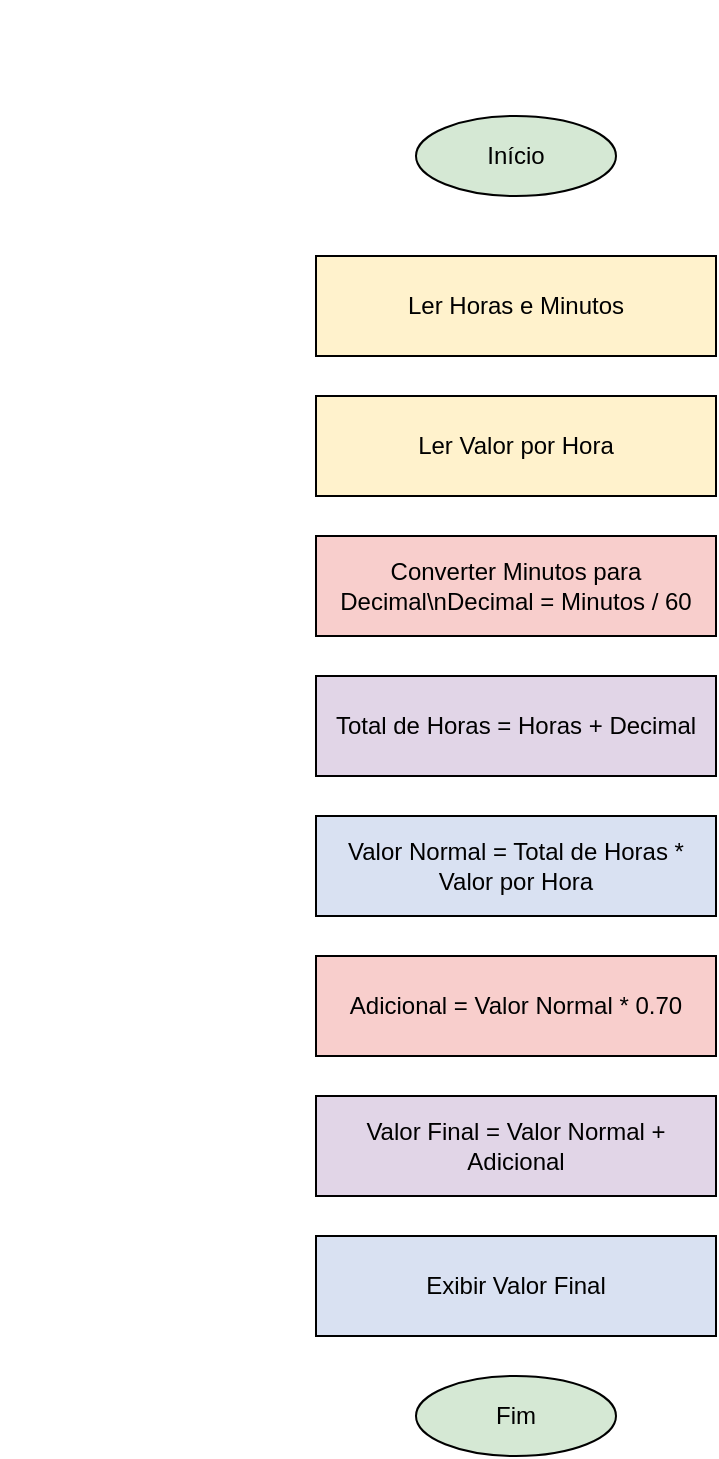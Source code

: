 <mxfile version="26.1.3">
  <diagram name="Página-1" id="1aAjVZ23Xjj-8cTikm9p">
    <mxGraphModel dx="24749" dy="17072" grid="1" gridSize="10" guides="1" tooltips="1" connect="1" arrows="1" fold="1" page="1" pageScale="1" pageWidth="827" pageHeight="1169" math="0" shadow="0">
      <root>
        <mxCell id="0" />
        <mxCell id="1" parent="0" />
        <mxCell id="-JXTvGFog8CRMXQT7D89-11" style="edgeStyle=orthogonalEdgeStyle;" edge="1" parent="1" source="-JXTvGFog8CRMXQT7D89-1" target="-JXTvGFog8CRMXQT7D89-2" />
        <mxCell id="-JXTvGFog8CRMXQT7D89-12" style="edgeStyle=orthogonalEdgeStyle;" edge="1" parent="1" source="-JXTvGFog8CRMXQT7D89-2" target="-JXTvGFog8CRMXQT7D89-3" />
        <mxCell id="-JXTvGFog8CRMXQT7D89-13" style="edgeStyle=orthogonalEdgeStyle;" edge="1" parent="1" source="-JXTvGFog8CRMXQT7D89-3" target="-JXTvGFog8CRMXQT7D89-4" />
        <mxCell id="-JXTvGFog8CRMXQT7D89-14" style="edgeStyle=orthogonalEdgeStyle;" edge="1" parent="1" source="-JXTvGFog8CRMXQT7D89-4" target="-JXTvGFog8CRMXQT7D89-5" />
        <mxCell id="-JXTvGFog8CRMXQT7D89-15" style="edgeStyle=orthogonalEdgeStyle;" edge="1" parent="1" source="-JXTvGFog8CRMXQT7D89-5" target="-JXTvGFog8CRMXQT7D89-6" />
        <mxCell id="-JXTvGFog8CRMXQT7D89-16" style="edgeStyle=orthogonalEdgeStyle;" edge="1" parent="1" source="-JXTvGFog8CRMXQT7D89-6" target="-JXTvGFog8CRMXQT7D89-7" />
        <mxCell id="-JXTvGFog8CRMXQT7D89-17" style="edgeStyle=orthogonalEdgeStyle;" edge="1" parent="1" source="-JXTvGFog8CRMXQT7D89-7" target="-JXTvGFog8CRMXQT7D89-8" />
        <mxCell id="-JXTvGFog8CRMXQT7D89-18" style="edgeStyle=orthogonalEdgeStyle;" edge="1" parent="1" source="-JXTvGFog8CRMXQT7D89-8" target="-JXTvGFog8CRMXQT7D89-9" />
        <mxCell id="-JXTvGFog8CRMXQT7D89-19" style="edgeStyle=orthogonalEdgeStyle;" edge="1" parent="1" source="-JXTvGFog8CRMXQT7D89-9" target="-JXTvGFog8CRMXQT7D89-10" />
        <mxCell id="-JXTvGFog8CRMXQT7D89-21" value="Início" style="ellipse;whiteSpace=wrap;fillColor=#D5E8D4" vertex="1" parent="1">
          <mxGeometry x="200" y="50" width="100" height="40" as="geometry" />
        </mxCell>
        <mxCell id="-JXTvGFog8CRMXQT7D89-22" value="Ler Horas e Minutos" style="rectangle;whiteSpace=wrap;fillColor=#FFF2CC" vertex="1" parent="1">
          <mxGeometry x="150" y="120" width="200" height="50" as="geometry" />
        </mxCell>
        <mxCell id="-JXTvGFog8CRMXQT7D89-23" value="Ler Valor por Hora" style="rectangle;whiteSpace=wrap;fillColor=#FFF2CC" vertex="1" parent="1">
          <mxGeometry x="150" y="190" width="200" height="50" as="geometry" />
        </mxCell>
        <mxCell id="-JXTvGFog8CRMXQT7D89-24" value="Converter Minutos para Decimal\nDecimal = Minutos / 60" style="rectangle;whiteSpace=wrap;fillColor=#F8CECC" vertex="1" parent="1">
          <mxGeometry x="150" y="260" width="200" height="50" as="geometry" />
        </mxCell>
        <mxCell id="-JXTvGFog8CRMXQT7D89-25" value="Total de Horas = Horas + Decimal" style="rectangle;whiteSpace=wrap;fillColor=#E1D5E7" vertex="1" parent="1">
          <mxGeometry x="150" y="330" width="200" height="50" as="geometry" />
        </mxCell>
        <mxCell id="-JXTvGFog8CRMXQT7D89-26" value="Valor Normal = Total de Horas * Valor por Hora" style="rectangle;whiteSpace=wrap;fillColor=#D9E1F2" vertex="1" parent="1">
          <mxGeometry x="150" y="400" width="200" height="50" as="geometry" />
        </mxCell>
        <mxCell id="-JXTvGFog8CRMXQT7D89-27" value="Adicional = Valor Normal * 0.70" style="rectangle;whiteSpace=wrap;fillColor=#F8CECC" vertex="1" parent="1">
          <mxGeometry x="150" y="470" width="200" height="50" as="geometry" />
        </mxCell>
        <mxCell id="-JXTvGFog8CRMXQT7D89-28" value="Valor Final = Valor Normal + Adicional" style="rectangle;whiteSpace=wrap;fillColor=#E1D5E7" vertex="1" parent="1">
          <mxGeometry x="150" y="540" width="200" height="50" as="geometry" />
        </mxCell>
        <mxCell id="-JXTvGFog8CRMXQT7D89-29" value="Exibir Valor Final" style="rectangle;whiteSpace=wrap;fillColor=#D9E1F2" vertex="1" parent="1">
          <mxGeometry x="150" y="610" width="200" height="50" as="geometry" />
        </mxCell>
        <mxCell id="-JXTvGFog8CRMXQT7D89-30" value="Fim" style="ellipse;whiteSpace=wrap;fillColor=#D5E8D4" vertex="1" parent="1">
          <mxGeometry x="200" y="680" width="100" height="40" as="geometry" />
        </mxCell>
        <mxCell id="-JXTvGFog8CRMXQT7D89-31" edge="1" parent="1" source="-JXTvGFog8CRMXQT7D89-21" target="-JXTvGFog8CRMXQT7D89-22" />
        <mxCell id="-JXTvGFog8CRMXQT7D89-32" edge="1" parent="1" source="-JXTvGFog8CRMXQT7D89-22" target="-JXTvGFog8CRMXQT7D89-23" />
        <mxCell id="-JXTvGFog8CRMXQT7D89-33" edge="1" parent="1" source="-JXTvGFog8CRMXQT7D89-23" target="-JXTvGFog8CRMXQT7D89-24" />
        <mxCell id="-JXTvGFog8CRMXQT7D89-34" edge="1" parent="1" source="-JXTvGFog8CRMXQT7D89-24" target="-JXTvGFog8CRMXQT7D89-25" />
        <mxCell id="-JXTvGFog8CRMXQT7D89-35" edge="1" parent="1" source="-JXTvGFog8CRMXQT7D89-25" target="-JXTvGFog8CRMXQT7D89-26" />
        <mxCell id="-JXTvGFog8CRMXQT7D89-36" edge="1" parent="1" source="-JXTvGFog8CRMXQT7D89-26" target="-JXTvGFog8CRMXQT7D89-27" />
        <mxCell id="-JXTvGFog8CRMXQT7D89-37" edge="1" parent="1" source="-JXTvGFog8CRMXQT7D89-27" target="-JXTvGFog8CRMXQT7D89-28" />
        <mxCell id="-JXTvGFog8CRMXQT7D89-38" edge="1" parent="1" source="-JXTvGFog8CRMXQT7D89-28" target="-JXTvGFog8CRMXQT7D89-29" />
        <mxCell id="-JXTvGFog8CRMXQT7D89-39" edge="1" parent="1" source="-JXTvGFog8CRMXQT7D89-29" target="-JXTvGFog8CRMXQT7D89-30" />
      </root>
    </mxGraphModel>
  </diagram>
</mxfile>
